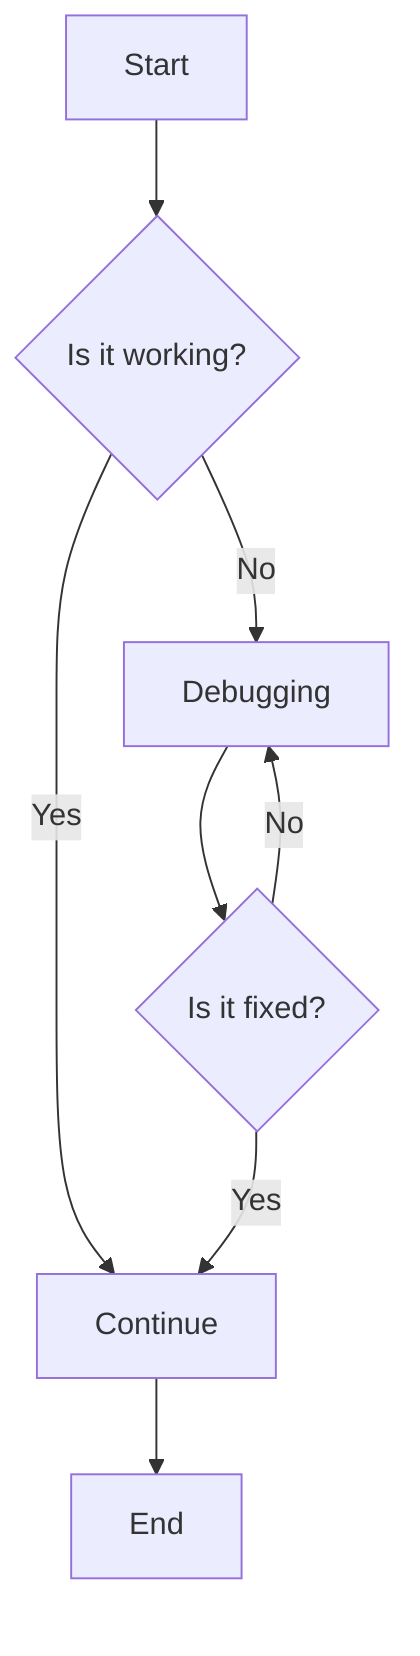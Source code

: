 %%{init: {'theme': 'base', 'themeVariables': {'background': '#F5F5DC', 'primaryColor': '#87CEEB', 'edgeLabelBackground': '#FF4500'}}{'background': '#F5F5DC', 'primaryColor': '#87CEEB', 'tertiaryColor': '#FF4500'}}%%
flowchart TD
    A[Start] --> B{Is it working?}
    B -- Yes --> C[Continue]
    B -- No --> D[Debugging]
    D --> E{Is it fixed?}
    E -- Yes --> C
    E -- No --> D
    C --> F[End]